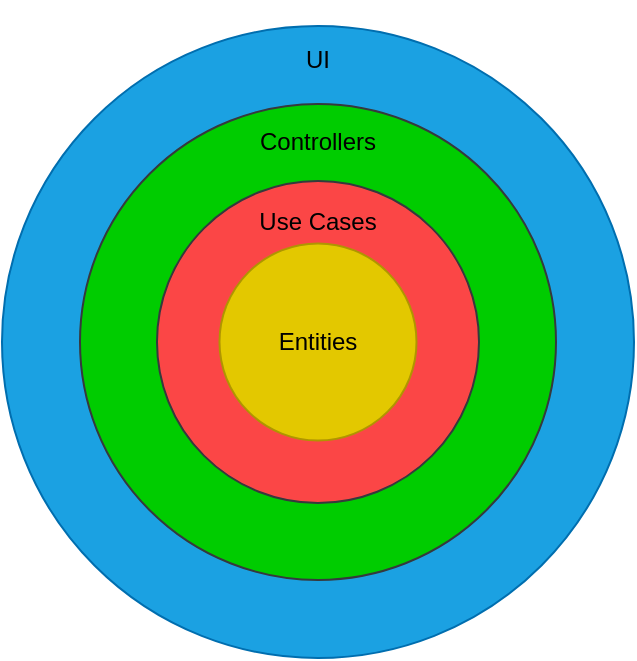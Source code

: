 <mxfile>
    <diagram id="GlNqEap7rW5MKtVxA6Or" name="ページ1">
        <mxGraphModel dx="883" dy="342" grid="0" gridSize="10" guides="1" tooltips="1" connect="1" arrows="1" fold="1" page="0" pageScale="1" pageWidth="827" pageHeight="1169" background="#ffffff" math="0" shadow="0">
            <root>
                <mxCell id="0"/>
                <mxCell id="1" parent="0"/>
                <mxCell id="3" value="" style="ellipse;whiteSpace=wrap;html=1;aspect=fixed;fillColor=#1ba1e2;fontColor=#ffffff;strokeColor=#006EAF;" vertex="1" parent="1">
                    <mxGeometry x="227" y="374" width="316" height="316" as="geometry"/>
                </mxCell>
                <mxCell id="4" value="" style="ellipse;whiteSpace=wrap;html=1;aspect=fixed;fillColor=#00CC00;strokeColor=#36393d;" vertex="1" parent="1">
                    <mxGeometry x="266" y="413" width="238" height="238" as="geometry"/>
                </mxCell>
                <mxCell id="5" value="" style="ellipse;whiteSpace=wrap;html=1;aspect=fixed;fillColor=#fb4646;strokeColor=#36393d;" vertex="1" parent="1">
                    <mxGeometry x="304.5" y="451.5" width="161" height="161" as="geometry"/>
                </mxCell>
                <mxCell id="6" value="" style="ellipse;whiteSpace=wrap;html=1;aspect=fixed;fillColor=#e3c800;strokeColor=#B09500;fontColor=#000000;" vertex="1" parent="1">
                    <mxGeometry x="335.75" y="482.75" width="98.5" height="98.5" as="geometry"/>
                </mxCell>
                <mxCell id="9" value="&lt;font color=&quot;#000000&quot;&gt;Entities&lt;/font&gt;" style="rounded=0;whiteSpace=wrap;html=1;fillColor=none;gradientColor=default;strokeColor=none;" vertex="1" parent="1">
                    <mxGeometry x="325" y="502" width="120" height="60" as="geometry"/>
                </mxCell>
                <mxCell id="10" value="&lt;font color=&quot;#000000&quot;&gt;Use Cases&lt;/font&gt;" style="rounded=0;whiteSpace=wrap;html=1;fillColor=none;gradientColor=default;strokeColor=none;" vertex="1" parent="1">
                    <mxGeometry x="325" y="442" width="120" height="60" as="geometry"/>
                </mxCell>
                <mxCell id="11" value="&lt;font color=&quot;#000000&quot;&gt;Controllers&lt;/font&gt;" style="rounded=0;whiteSpace=wrap;html=1;fillColor=none;gradientColor=default;strokeColor=none;" vertex="1" parent="1">
                    <mxGeometry x="325" y="402" width="120" height="60" as="geometry"/>
                </mxCell>
                <mxCell id="12" value="&lt;font color=&quot;#000000&quot;&gt;UI&lt;/font&gt;" style="rounded=0;whiteSpace=wrap;html=1;fillColor=none;gradientColor=default;strokeColor=none;" vertex="1" parent="1">
                    <mxGeometry x="325" y="361" width="120" height="60" as="geometry"/>
                </mxCell>
            </root>
        </mxGraphModel>
    </diagram>
</mxfile>